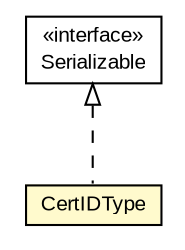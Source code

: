 #!/usr/local/bin/dot
#
# Class diagram 
# Generated by UMLGraph version R5_6-24-gf6e263 (http://www.umlgraph.org/)
#

digraph G {
	edge [fontname="arial",fontsize=10,labelfontname="arial",labelfontsize=10];
	node [fontname="arial",fontsize=10,shape=plaintext];
	nodesep=0.25;
	ranksep=0.5;
	// eu.europa.esig.jaxb.xades.CertIDType
	c214176 [label=<<table title="eu.europa.esig.jaxb.xades.CertIDType" border="0" cellborder="1" cellspacing="0" cellpadding="2" port="p" bgcolor="lemonChiffon" href="./CertIDType.html">
		<tr><td><table border="0" cellspacing="0" cellpadding="1">
<tr><td align="center" balign="center"> CertIDType </td></tr>
		</table></td></tr>
		</table>>, URL="./CertIDType.html", fontname="arial", fontcolor="black", fontsize=10.0];
	//eu.europa.esig.jaxb.xades.CertIDType implements java.io.Serializable
	c214378:p -> c214176:p [dir=back,arrowtail=empty,style=dashed];
	// java.io.Serializable
	c214378 [label=<<table title="java.io.Serializable" border="0" cellborder="1" cellspacing="0" cellpadding="2" port="p" href="http://java.sun.com/j2se/1.4.2/docs/api/java/io/Serializable.html">
		<tr><td><table border="0" cellspacing="0" cellpadding="1">
<tr><td align="center" balign="center"> &#171;interface&#187; </td></tr>
<tr><td align="center" balign="center"> Serializable </td></tr>
		</table></td></tr>
		</table>>, URL="http://java.sun.com/j2se/1.4.2/docs/api/java/io/Serializable.html", fontname="arial", fontcolor="black", fontsize=10.0];
}

